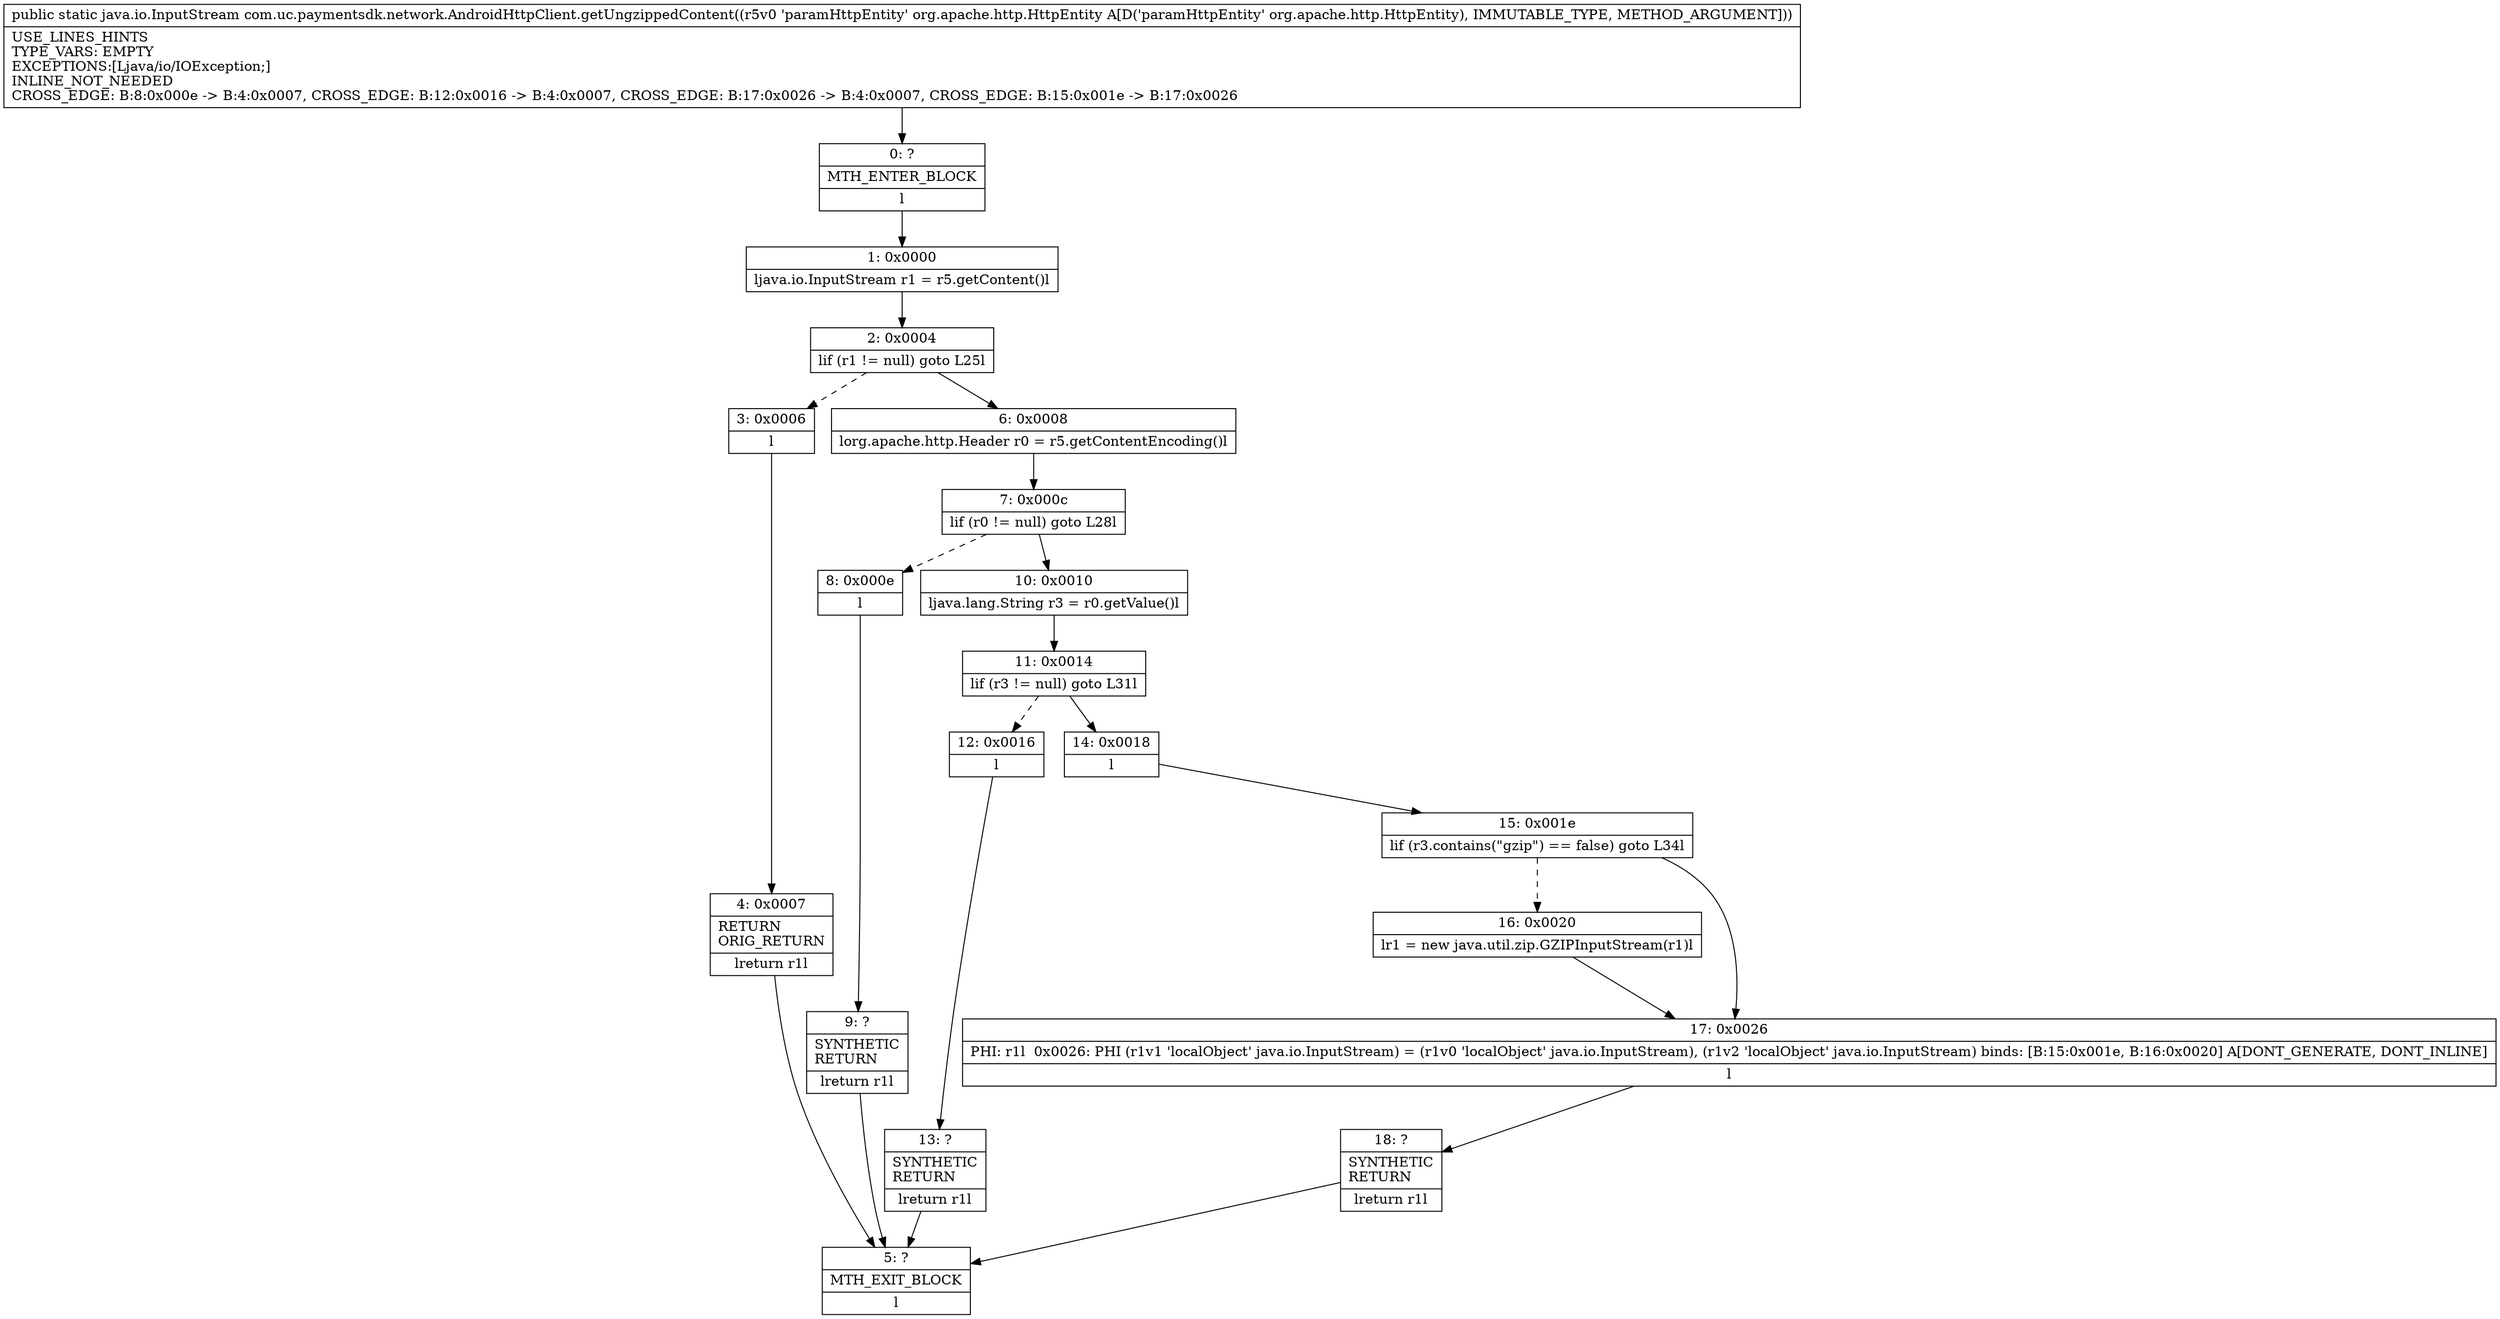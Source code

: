 digraph "CFG forcom.uc.paymentsdk.network.AndroidHttpClient.getUngzippedContent(Lorg\/apache\/http\/HttpEntity;)Ljava\/io\/InputStream;" {
Node_0 [shape=record,label="{0\:\ ?|MTH_ENTER_BLOCK\l|l}"];
Node_1 [shape=record,label="{1\:\ 0x0000|ljava.io.InputStream r1 = r5.getContent()l}"];
Node_2 [shape=record,label="{2\:\ 0x0004|lif (r1 != null) goto L25l}"];
Node_3 [shape=record,label="{3\:\ 0x0006|l}"];
Node_4 [shape=record,label="{4\:\ 0x0007|RETURN\lORIG_RETURN\l|lreturn r1l}"];
Node_5 [shape=record,label="{5\:\ ?|MTH_EXIT_BLOCK\l|l}"];
Node_6 [shape=record,label="{6\:\ 0x0008|lorg.apache.http.Header r0 = r5.getContentEncoding()l}"];
Node_7 [shape=record,label="{7\:\ 0x000c|lif (r0 != null) goto L28l}"];
Node_8 [shape=record,label="{8\:\ 0x000e|l}"];
Node_9 [shape=record,label="{9\:\ ?|SYNTHETIC\lRETURN\l|lreturn r1l}"];
Node_10 [shape=record,label="{10\:\ 0x0010|ljava.lang.String r3 = r0.getValue()l}"];
Node_11 [shape=record,label="{11\:\ 0x0014|lif (r3 != null) goto L31l}"];
Node_12 [shape=record,label="{12\:\ 0x0016|l}"];
Node_13 [shape=record,label="{13\:\ ?|SYNTHETIC\lRETURN\l|lreturn r1l}"];
Node_14 [shape=record,label="{14\:\ 0x0018|l}"];
Node_15 [shape=record,label="{15\:\ 0x001e|lif (r3.contains(\"gzip\") == false) goto L34l}"];
Node_16 [shape=record,label="{16\:\ 0x0020|lr1 = new java.util.zip.GZIPInputStream(r1)l}"];
Node_17 [shape=record,label="{17\:\ 0x0026|PHI: r1l  0x0026: PHI (r1v1 'localObject' java.io.InputStream) = (r1v0 'localObject' java.io.InputStream), (r1v2 'localObject' java.io.InputStream) binds: [B:15:0x001e, B:16:0x0020] A[DONT_GENERATE, DONT_INLINE]\l|l}"];
Node_18 [shape=record,label="{18\:\ ?|SYNTHETIC\lRETURN\l|lreturn r1l}"];
MethodNode[shape=record,label="{public static java.io.InputStream com.uc.paymentsdk.network.AndroidHttpClient.getUngzippedContent((r5v0 'paramHttpEntity' org.apache.http.HttpEntity A[D('paramHttpEntity' org.apache.http.HttpEntity), IMMUTABLE_TYPE, METHOD_ARGUMENT]))  | USE_LINES_HINTS\lTYPE_VARS: EMPTY\lEXCEPTIONS:[Ljava\/io\/IOException;]\lINLINE_NOT_NEEDED\lCROSS_EDGE: B:8:0x000e \-\> B:4:0x0007, CROSS_EDGE: B:12:0x0016 \-\> B:4:0x0007, CROSS_EDGE: B:17:0x0026 \-\> B:4:0x0007, CROSS_EDGE: B:15:0x001e \-\> B:17:0x0026\l}"];
MethodNode -> Node_0;
Node_0 -> Node_1;
Node_1 -> Node_2;
Node_2 -> Node_3[style=dashed];
Node_2 -> Node_6;
Node_3 -> Node_4;
Node_4 -> Node_5;
Node_6 -> Node_7;
Node_7 -> Node_8[style=dashed];
Node_7 -> Node_10;
Node_8 -> Node_9;
Node_9 -> Node_5;
Node_10 -> Node_11;
Node_11 -> Node_12[style=dashed];
Node_11 -> Node_14;
Node_12 -> Node_13;
Node_13 -> Node_5;
Node_14 -> Node_15;
Node_15 -> Node_16[style=dashed];
Node_15 -> Node_17;
Node_16 -> Node_17;
Node_17 -> Node_18;
Node_18 -> Node_5;
}

